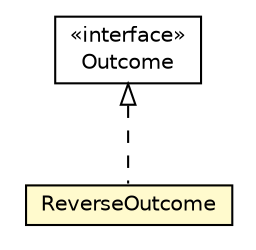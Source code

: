#!/usr/local/bin/dot
#
# Class diagram 
# Generated by UMLGraph version R5_6-24-gf6e263 (http://www.umlgraph.org/)
#

digraph G {
	edge [fontname="Helvetica",fontsize=10,labelfontname="Helvetica",labelfontsize=10];
	node [fontname="Helvetica",fontsize=10,shape=plaintext];
	nodesep=0.25;
	ranksep=0.5;
	// org.qiweb.api.outcomes.Outcome
	c26776 [label=<<table title="org.qiweb.api.outcomes.Outcome" border="0" cellborder="1" cellspacing="0" cellpadding="2" port="p" href="../outcomes/Outcome.html">
		<tr><td><table border="0" cellspacing="0" cellpadding="1">
<tr><td align="center" balign="center"> &#171;interface&#187; </td></tr>
<tr><td align="center" balign="center"> Outcome </td></tr>
		</table></td></tr>
		</table>>, URL="../outcomes/Outcome.html", fontname="Helvetica", fontcolor="black", fontsize=10.0];
	// org.qiweb.api.routes.ReverseOutcome
	c26785 [label=<<table title="org.qiweb.api.routes.ReverseOutcome" border="0" cellborder="1" cellspacing="0" cellpadding="2" port="p" bgcolor="lemonChiffon" href="./ReverseOutcome.html">
		<tr><td><table border="0" cellspacing="0" cellpadding="1">
<tr><td align="center" balign="center"> ReverseOutcome </td></tr>
		</table></td></tr>
		</table>>, URL="./ReverseOutcome.html", fontname="Helvetica", fontcolor="black", fontsize=10.0];
	//org.qiweb.api.routes.ReverseOutcome implements org.qiweb.api.outcomes.Outcome
	c26776:p -> c26785:p [dir=back,arrowtail=empty,style=dashed];
}

